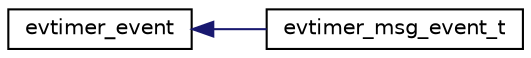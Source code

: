 digraph "Graphical Class Hierarchy"
{
 // LATEX_PDF_SIZE
  edge [fontname="Helvetica",fontsize="10",labelfontname="Helvetica",labelfontsize="10"];
  node [fontname="Helvetica",fontsize="10",shape=record];
  rankdir="LR";
  Node0 [label="evtimer_event",height=0.2,width=0.4,color="black", fillcolor="white", style="filled",URL="$structevtimer__event.html",tooltip="Generic event."];
  Node0 -> Node1 [dir="back",color="midnightblue",fontsize="10",style="solid",fontname="Helvetica"];
  Node1 [label="evtimer_msg_event_t",height=0.2,width=0.4,color="black", fillcolor="white", style="filled",URL="$structevtimer__msg__event__t.html",tooltip="IPC-message event."];
}

